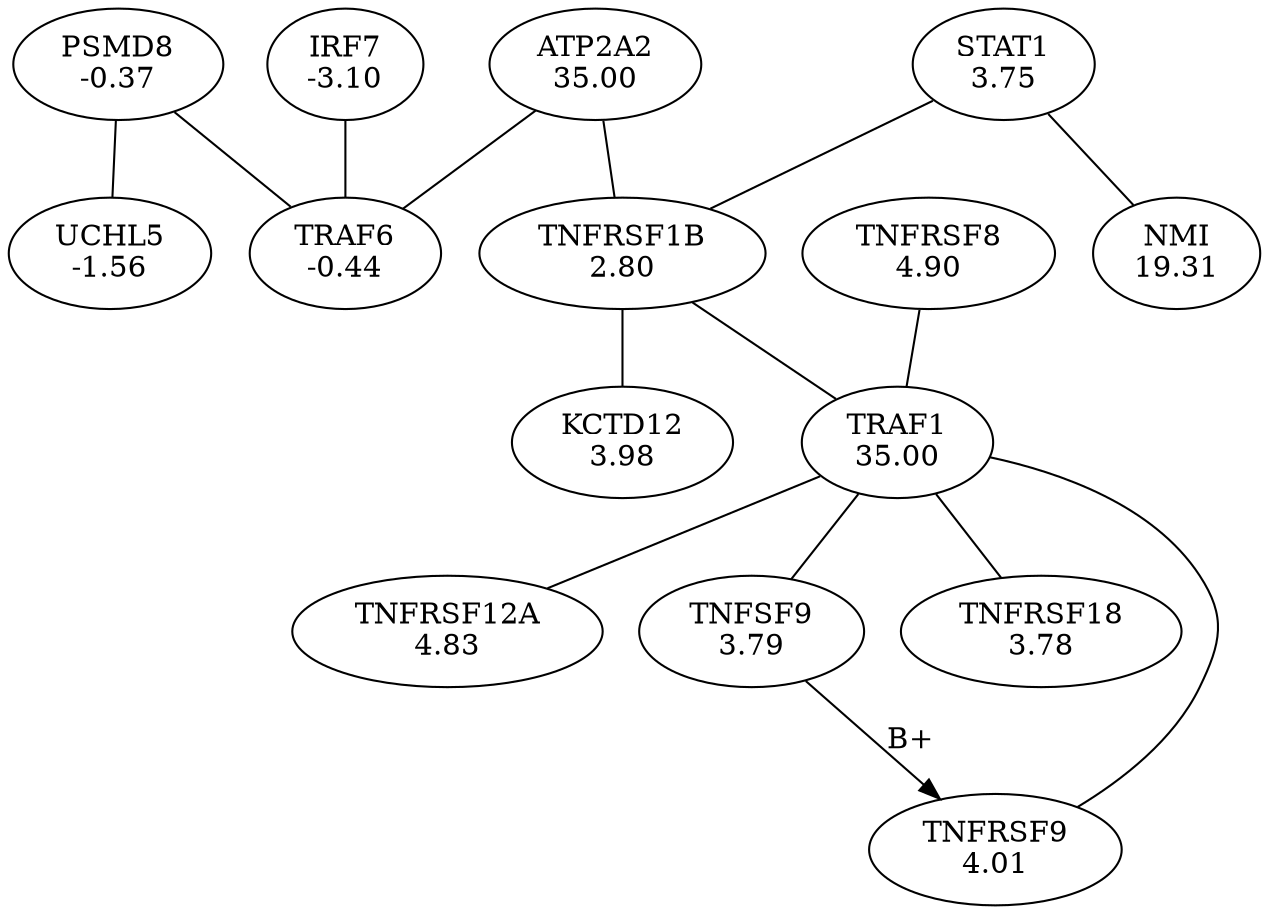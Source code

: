 digraph G {
overlap = scale ;
113 [label = "UCHL5\n-1.56" ] ; 
8612 [label = "PSMD8\n-0.37" ] ; 
10108 [label = "TRAF6\n-0.44" ] ; 
12337 [label = "ATP2A2\n35.00" ] ; 
14308 [label = "IRF7\n-3.10" ] ; 
14639 [label = "TNFRSF1B\n2.80" ] ; 
10153 [label = "TRAF1\n35.00" ] ; 
6731 [label = "TNFRSF8\n4.90" ] ; 
1552 [label = "TNFRSF12A\n4.83" ] ; 
11731 [label = "TNFRSF9\n4.01" ] ; 
7815 [label = "KCTD12\n3.98" ] ; 
5740 [label = "TNFSF9\n3.79" ] ; 
11826 [label = "TNFRSF18\n3.78" ] ; 
10273 [label = "STAT1\n3.75" ] ; 
823 [label = "NMI\n19.31" ] ; 
8612 -> 113 [arrowhead = "none" ]
8612 -> 10108 [arrowhead = "none" ]
12337 -> 10108 [arrowhead = "none" ]
14308 -> 10108 [arrowhead = "none" ]
12337 -> 14639 [arrowhead = "none" ]
14639 -> 10153 [arrowhead = "none" ]
10153 -> 11826 [arrowhead = "none" ]
11731 -> 10153 [arrowhead = "none" ]
6731 -> 10153 [arrowhead = "none" ]
10153 -> 1552 [arrowhead = "none" ]
14639 -> 7815 [arrowhead = "none" ]
10153 -> 5740 [arrowhead = "none" ]
5740 -> 11731 [label = "B+" ]
10273 -> 14639 [arrowhead = "none" ]
10273 -> 823 [arrowhead = "none" ]
}
